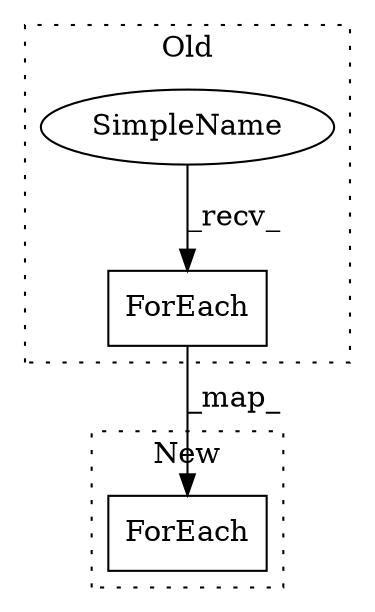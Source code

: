 digraph G {
subgraph cluster0 {
1 [label="ForEach" a="32" s="448,921" l="8,1" shape="box"];
3 [label="SimpleName" a="42" s="439" l="8" shape="ellipse"];
label = "Old";
style="dotted";
}
subgraph cluster1 {
2 [label="ForEach" a="32" s="506,979" l="8,1" shape="box"];
label = "New";
style="dotted";
}
1 -> 2 [label="_map_"];
3 -> 1 [label="_recv_"];
}
